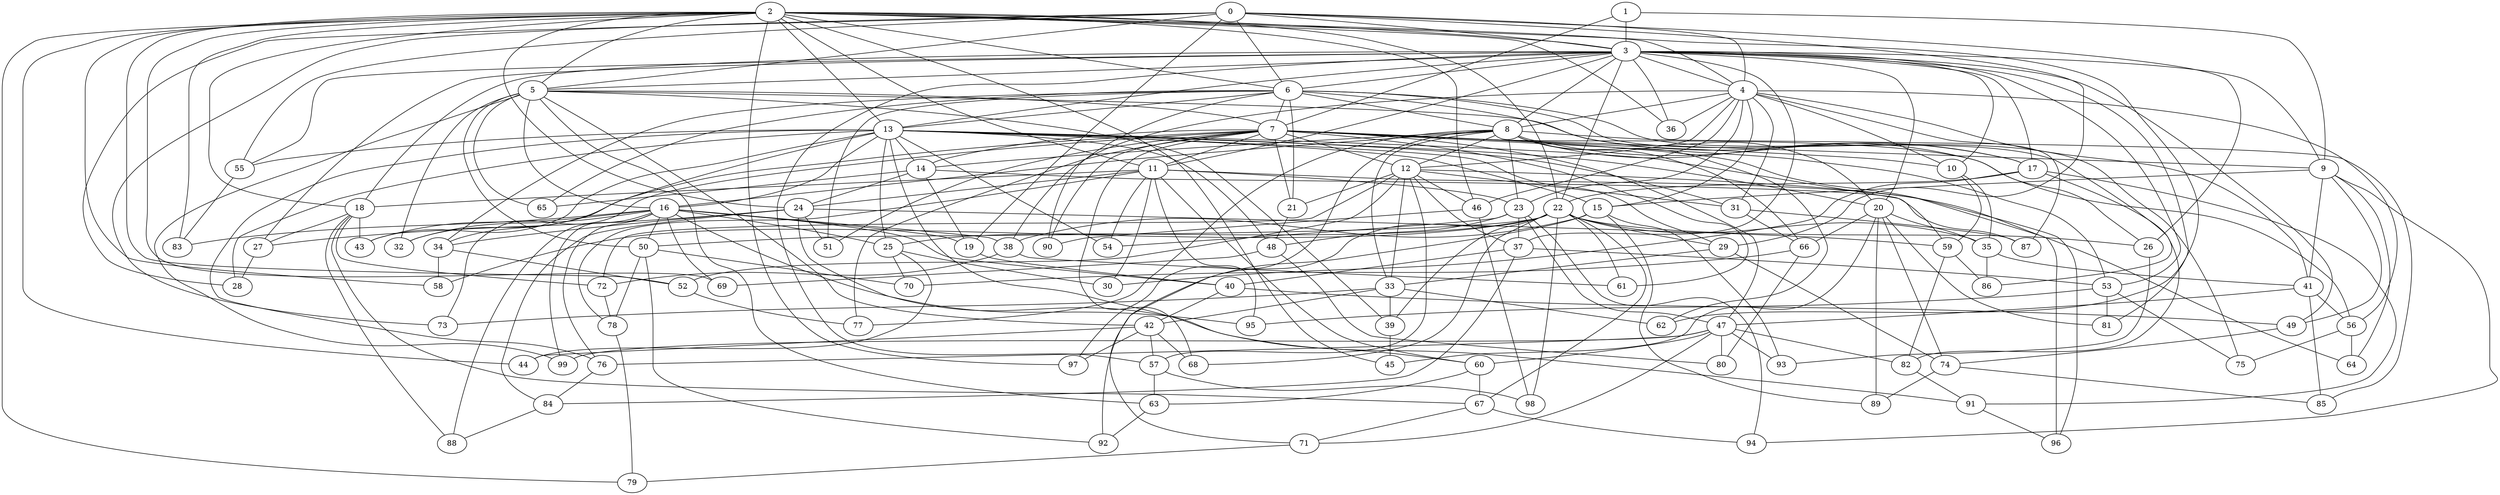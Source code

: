 strict graph "barabasi_albert_graph(100,3)" {
0;
1;
2;
3;
4;
5;
6;
7;
8;
9;
10;
11;
12;
13;
14;
15;
16;
17;
18;
19;
20;
21;
22;
23;
24;
25;
26;
27;
28;
29;
30;
31;
32;
33;
34;
35;
36;
37;
38;
39;
40;
41;
42;
43;
44;
45;
46;
47;
48;
49;
50;
51;
52;
53;
54;
55;
56;
57;
58;
59;
60;
61;
62;
63;
64;
65;
66;
67;
68;
69;
70;
71;
72;
73;
74;
75;
76;
77;
78;
79;
80;
81;
82;
83;
84;
85;
86;
87;
88;
89;
90;
91;
92;
93;
94;
95;
96;
97;
98;
99;
0 -- 3  [is_available=True, prob="0.422640760078"];
0 -- 4  [is_available=True, prob="0.886116770318"];
0 -- 5  [is_available=True, prob="1.0"];
0 -- 6  [is_available=True, prob="0.73757038208"];
0 -- 73  [is_available=True, prob="0.0156659904568"];
0 -- 19  [is_available=True, prob="0.6046282167"];
0 -- 55  [is_available=True, prob="0.624450952866"];
0 -- 26  [is_available=True, prob="0.572033592726"];
0 -- 28  [is_available=True, prob="1.0"];
0 -- 29  [is_available=True, prob="0.964272241471"];
1 -- 9  [is_available=True, prob="0.259762820696"];
1 -- 3  [is_available=True, prob="1.0"];
1 -- 7  [is_available=True, prob="0.324099208003"];
2 -- 97  [is_available=True, prob="1.0"];
2 -- 3  [is_available=True, prob="0.819901089251"];
2 -- 4  [is_available=True, prob="1.0"];
2 -- 5  [is_available=True, prob="0.525898074171"];
2 -- 6  [is_available=True, prob="0.152855499131"];
2 -- 11  [is_available=True, prob="0.67498622844"];
2 -- 44  [is_available=True, prob="0.111969462438"];
2 -- 13  [is_available=True, prob="0.426859573148"];
2 -- 46  [is_available=True, prob="1.0"];
2 -- 45  [is_available=True, prob="1.0"];
2 -- 18  [is_available=True, prob="0.49267730686"];
2 -- 83  [is_available=True, prob="0.326685639722"];
2 -- 52  [is_available=True, prob="0.334927825707"];
2 -- 22  [is_available=True, prob="0.919809994888"];
2 -- 24  [is_available=True, prob="0.155822030441"];
2 -- 36  [is_available=True, prob="0.670983705211"];
2 -- 58  [is_available=True, prob="0.271056718382"];
2 -- 79  [is_available=True, prob="0.431179498878"];
2 -- 62  [is_available=True, prob="0.201554091187"];
2 -- 69  [is_available=True, prob="0.350008035804"];
3 -- 4  [is_available=True, prob="0.0228303770203"];
3 -- 5  [is_available=True, prob="1.0"];
3 -- 6  [is_available=True, prob="1.0"];
3 -- 8  [is_available=True, prob="0.198673270282"];
3 -- 9  [is_available=True, prob="1.0"];
3 -- 10  [is_available=True, prob="1.0"];
3 -- 11  [is_available=True, prob="0.136091474743"];
3 -- 13  [is_available=True, prob="0.989597006704"];
3 -- 17  [is_available=True, prob="1.0"];
3 -- 18  [is_available=True, prob="0.891756209322"];
3 -- 20  [is_available=True, prob="1.0"];
3 -- 22  [is_available=True, prob="0.542508843897"];
3 -- 27  [is_available=True, prob="1.0"];
3 -- 36  [is_available=True, prob="1.0"];
3 -- 37  [is_available=True, prob="0.494126280203"];
3 -- 49  [is_available=True, prob="0.827271964275"];
3 -- 53  [is_available=True, prob="0.102247506143"];
3 -- 55  [is_available=True, prob="0.8884248976"];
3 -- 57  [is_available=True, prob="1.0"];
3 -- 81  [is_available=True, prob="0.752509027992"];
4 -- 36  [is_available=True, prob="0.16566348907"];
4 -- 38  [is_available=True, prob="0.476479129857"];
4 -- 8  [is_available=True, prob="0.262167361124"];
4 -- 41  [is_available=True, prob="0.643665193909"];
4 -- 10  [is_available=True, prob="1.0"];
4 -- 87  [is_available=True, prob="0.379498812398"];
4 -- 12  [is_available=True, prob="1.0"];
4 -- 46  [is_available=True, prob="0.606414971434"];
4 -- 15  [is_available=True, prob="0.373569514226"];
4 -- 23  [is_available=True, prob="1.0"];
4 -- 56  [is_available=True, prob="0.511964811885"];
4 -- 31  [is_available=True, prob="1.0"];
5 -- 32  [is_available=True, prob="0.197430830151"];
5 -- 65  [is_available=True, prob="0.205829504744"];
5 -- 7  [is_available=True, prob="1.0"];
5 -- 42  [is_available=True, prob="0.0428488342766"];
5 -- 39  [is_available=True, prob="0.298841754333"];
5 -- 16  [is_available=True, prob="0.514626646171"];
5 -- 17  [is_available=True, prob="0.104682694992"];
5 -- 50  [is_available=True, prob="1.0"];
5 -- 99  [is_available=True, prob="0.137562810028"];
5 -- 63  [is_available=True, prob="0.213764749992"];
6 -- 65  [is_available=True, prob="0.919937502362"];
6 -- 7  [is_available=True, prob="1.0"];
6 -- 8  [is_available=True, prob="1.0"];
6 -- 75  [is_available=True, prob="0.546055636012"];
6 -- 13  [is_available=True, prob="1.0"];
6 -- 34  [is_available=True, prob="0.865612175512"];
6 -- 51  [is_available=True, prob="0.169936276184"];
6 -- 20  [is_available=True, prob="0.573420847998"];
6 -- 21  [is_available=True, prob="1.0"];
6 -- 86  [is_available=True, prob="0.296107653547"];
6 -- 90  [is_available=True, prob="0.155195616776"];
7 -- 32  [is_available=True, prob="0.418121517712"];
7 -- 68  [is_available=True, prob="0.863739572749"];
7 -- 96  [is_available=True, prob="1.0"];
7 -- 9  [is_available=True, prob="1.0"];
7 -- 10  [is_available=True, prob="0.944095387221"];
7 -- 11  [is_available=True, prob="0.458689325745"];
7 -- 12  [is_available=True, prob="1.0"];
7 -- 77  [is_available=True, prob="0.366353572713"];
7 -- 14  [is_available=True, prob="0.290676974105"];
7 -- 47  [is_available=True, prob="0.446467062895"];
7 -- 51  [is_available=True, prob="0.162484476775"];
7 -- 21  [is_available=True, prob="0.587741429844"];
7 -- 73  [is_available=True, prob="1.0"];
7 -- 56  [is_available=True, prob="0.264536953998"];
7 -- 90  [is_available=True, prob="1.0"];
7 -- 61  [is_available=True, prob="0.77473832678"];
7 -- 53  [is_available=True, prob="0.75312420133"];
8 -- 33  [is_available=True, prob="0.367098601269"];
8 -- 66  [is_available=True, prob="0.843154630892"];
8 -- 97  [is_available=True, prob="1.0"];
8 -- 12  [is_available=True, prob="0.0895742024037"];
8 -- 77  [is_available=True, prob="1.0"];
8 -- 14  [is_available=True, prob="0.116752467523"];
8 -- 16  [is_available=True, prob="0.520568759574"];
8 -- 17  [is_available=True, prob="1.0"];
8 -- 85  [is_available=True, prob="0.654480540505"];
8 -- 23  [is_available=True, prob="1.0"];
8 -- 26  [is_available=True, prob="0.0227774694547"];
8 -- 62  [is_available=True, prob="0.693784276933"];
9 -- 64  [is_available=True, prob="0.128644664267"];
9 -- 41  [is_available=True, prob="0.737103637636"];
9 -- 15  [is_available=True, prob="0.920064279497"];
9 -- 49  [is_available=True, prob="0.974249824358"];
9 -- 94  [is_available=True, prob="0.269082208112"];
10 -- 35  [is_available=True, prob="0.996651573291"];
10 -- 59  [is_available=True, prob="0.748154666794"];
11 -- 64  [is_available=True, prob="0.495147246281"];
11 -- 78  [is_available=True, prob="0.462402026322"];
11 -- 18  [is_available=True, prob="0.13356802861"];
11 -- 54  [is_available=True, prob="0.873675434656"];
11 -- 23  [is_available=True, prob="1.0"];
11 -- 24  [is_available=True, prob="1.0"];
11 -- 60  [is_available=True, prob="0.883187957317"];
11 -- 30  [is_available=True, prob="0.182750932532"];
11 -- 95  [is_available=True, prob="0.0610036846369"];
12 -- 96  [is_available=True, prob="0.21938863075"];
12 -- 33  [is_available=True, prob="0.903316530298"];
12 -- 37  [is_available=True, prob="0.0207143327776"];
12 -- 46  [is_available=True, prob="0.529880604406"];
12 -- 72  [is_available=True, prob="1.0"];
12 -- 52  [is_available=True, prob="0.32118315908"];
12 -- 21  [is_available=True, prob="0.80479193926"];
12 -- 57  [is_available=True, prob="0.622463412169"];
12 -- 31  [is_available=True, prob="0.90908128727"];
13 -- 48  [is_available=True, prob="0.0302679416251"];
13 -- 60  [is_available=True, prob="0.353013188758"];
13 -- 43  [is_available=True, prob="1.0"];
13 -- 76  [is_available=True, prob="0.200629317353"];
13 -- 34  [is_available=True, prob="1.0"];
13 -- 14  [is_available=True, prob="0.724378249774"];
13 -- 15  [is_available=True, prob="0.682788219248"];
13 -- 16  [is_available=True, prob="1.0"];
13 -- 20  [is_available=True, prob="0.290417169054"];
13 -- 54  [is_available=True, prob="1.0"];
13 -- 55  [is_available=True, prob="1.0"];
13 -- 25  [is_available=True, prob="0.270084238627"];
13 -- 59  [is_available=True, prob="1.0"];
13 -- 28  [is_available=True, prob="0.788197359933"];
13 -- 29  [is_available=True, prob="0.769515527492"];
13 -- 31  [is_available=True, prob="0.960788106056"];
14 -- 65  [is_available=True, prob="1.0"];
14 -- 19  [is_available=True, prob="0.0220656767546"];
14 -- 87  [is_available=True, prob="0.83918299469"];
14 -- 24  [is_available=True, prob="0.746075503569"];
15 -- 38  [is_available=True, prob="1.0"];
15 -- 89  [is_available=True, prob="0.804264458284"];
15 -- 92  [is_available=True, prob="1.0"];
15 -- 93  [is_available=True, prob="1.0"];
16 -- 32  [is_available=True, prob="0.698474226227"];
16 -- 83  [is_available=True, prob="0.0922202078164"];
16 -- 99  [is_available=True, prob="0.648705588389"];
16 -- 38  [is_available=True, prob="1.0"];
16 -- 43  [is_available=True, prob="0.880465248269"];
16 -- 76  [is_available=True, prob="1.0"];
16 -- 40  [is_available=True, prob="0.0321019461123"];
16 -- 50  [is_available=True, prob="0.0499186529181"];
16 -- 19  [is_available=True, prob="0.587437599184"];
16 -- 88  [is_available=True, prob="0.974755570456"];
16 -- 25  [is_available=True, prob="0.933323454941"];
16 -- 95  [is_available=True, prob="0.908416752803"];
16 -- 69  [is_available=True, prob="0.465027773974"];
17 -- 82  [is_available=True, prob="1.0"];
17 -- 22  [is_available=True, prob="0.12179336129"];
17 -- 91  [is_available=True, prob="1.0"];
17 -- 30  [is_available=True, prob="0.559665491469"];
18 -- 72  [is_available=True, prob="0.554406235267"];
18 -- 43  [is_available=True, prob="0.327924646851"];
18 -- 67  [is_available=True, prob="1.0"];
18 -- 88  [is_available=True, prob="1.0"];
18 -- 27  [is_available=True, prob="0.84826836766"];
19 -- 40  [is_available=True, prob="0.307433552946"];
20 -- 66  [is_available=True, prob="0.17219012626"];
20 -- 35  [is_available=True, prob="0.976390828445"];
20 -- 74  [is_available=True, prob="0.424069485338"];
20 -- 45  [is_available=True, prob="0.278573843851"];
20 -- 81  [is_available=True, prob="1.0"];
20 -- 89  [is_available=True, prob="1.0"];
21 -- 48  [is_available=True, prob="1.0"];
22 -- 58  [is_available=True, prob="0.24492252711"];
22 -- 68  [is_available=True, prob="0.202765213864"];
22 -- 39  [is_available=True, prob="0.350320442435"];
22 -- 67  [is_available=True, prob="0.519539810563"];
22 -- 98  [is_available=True, prob="0.129537145063"];
22 -- 61  [is_available=True, prob="1.0"];
22 -- 71  [is_available=True, prob="0.317366140444"];
22 -- 50  [is_available=True, prob="1.0"];
22 -- 35  [is_available=True, prob="0.507602844573"];
22 -- 25  [is_available=True, prob="1.0"];
22 -- 26  [is_available=True, prob="0.827008704804"];
22 -- 29  [is_available=True, prob="0.702784844046"];
23 -- 37  [is_available=True, prob="0.26216266186"];
23 -- 47  [is_available=True, prob="0.766231396331"];
23 -- 48  [is_available=True, prob="1.0"];
23 -- 54  [is_available=True, prob="0.57815148142"];
23 -- 94  [is_available=True, prob="1.0"];
24 -- 59  [is_available=True, prob="0.531582164677"];
24 -- 34  [is_available=True, prob="0.127469547302"];
24 -- 91  [is_available=True, prob="0.326117417303"];
24 -- 51  [is_available=True, prob="0.895752441216"];
24 -- 84  [is_available=True, prob="0.0683337022624"];
24 -- 27  [is_available=True, prob="0.65436761528"];
25 -- 70  [is_available=True, prob="0.627082045521"];
25 -- 44  [is_available=True, prob="1.0"];
25 -- 30  [is_available=True, prob="0.88295389889"];
26 -- 93  [is_available=True, prob="0.79007338491"];
27 -- 28  [is_available=True, prob="0.541364897427"];
29 -- 33  [is_available=True, prob="0.294950857091"];
29 -- 74  [is_available=True, prob="0.0347837889426"];
31 -- 66  [is_available=True, prob="0.788296715853"];
31 -- 87  [is_available=True, prob="0.413606774004"];
33 -- 39  [is_available=True, prob="1.0"];
33 -- 73  [is_available=True, prob="0.745437441082"];
33 -- 42  [is_available=True, prob="0.65988769916"];
33 -- 62  [is_available=True, prob="0.757233940502"];
34 -- 58  [is_available=True, prob="1.0"];
34 -- 52  [is_available=True, prob="0.353330591282"];
35 -- 41  [is_available=True, prob="0.340116814375"];
35 -- 86  [is_available=True, prob="0.332149192315"];
37 -- 40  [is_available=True, prob="0.587257633216"];
37 -- 84  [is_available=True, prob="1.0"];
37 -- 53  [is_available=True, prob="0.591047696683"];
38 -- 72  [is_available=True, prob="0.172189482369"];
38 -- 61  [is_available=True, prob="0.614473477835"];
39 -- 45  [is_available=True, prob="0.124434917229"];
40 -- 49  [is_available=True, prob="0.196430599417"];
40 -- 42  [is_available=True, prob="0.606376936828"];
41 -- 47  [is_available=True, prob="1.0"];
41 -- 85  [is_available=True, prob="0.635511875511"];
41 -- 56  [is_available=True, prob="0.963227118723"];
42 -- 68  [is_available=True, prob="0.85769504813"];
42 -- 97  [is_available=True, prob="0.674284403735"];
42 -- 44  [is_available=True, prob="0.7934153263"];
42 -- 57  [is_available=True, prob="1.0"];
46 -- 98  [is_available=True, prob="0.47636638405"];
46 -- 90  [is_available=True, prob="0.00477038204222"];
47 -- 99  [is_available=True, prob="0.997543292521"];
47 -- 71  [is_available=True, prob="0.753720524703"];
47 -- 76  [is_available=True, prob="0.721512618287"];
47 -- 80  [is_available=True, prob="0.388222671539"];
47 -- 82  [is_available=True, prob="1.0"];
47 -- 60  [is_available=True, prob="0.945932558681"];
47 -- 93  [is_available=True, prob="0.0381646920323"];
48 -- 80  [is_available=True, prob="0.506506562736"];
48 -- 69  [is_available=True, prob="1.0"];
49 -- 74  [is_available=True, prob="0.749780545491"];
50 -- 70  [is_available=True, prob="1.0"];
50 -- 78  [is_available=True, prob="1.0"];
50 -- 92  [is_available=True, prob="0.913801000315"];
52 -- 77  [is_available=True, prob="0.292199843991"];
53 -- 75  [is_available=True, prob="0.479325759999"];
53 -- 81  [is_available=True, prob="0.104638827294"];
53 -- 95  [is_available=True, prob="0.162775044258"];
55 -- 83  [is_available=True, prob="0.314247535535"];
56 -- 64  [is_available=True, prob="0.744471305648"];
56 -- 75  [is_available=True, prob="1.0"];
57 -- 98  [is_available=True, prob="0.759502304526"];
57 -- 63  [is_available=True, prob="0.596200363991"];
59 -- 82  [is_available=True, prob="1.0"];
59 -- 86  [is_available=True, prob="1.0"];
60 -- 63  [is_available=True, prob="1.0"];
60 -- 67  [is_available=True, prob="0.99476031184"];
63 -- 92  [is_available=True, prob="0.295123174369"];
66 -- 80  [is_available=True, prob="0.417098106675"];
66 -- 70  [is_available=True, prob="0.674913388939"];
67 -- 94  [is_available=True, prob="1.0"];
67 -- 71  [is_available=True, prob="0.581199943975"];
71 -- 79  [is_available=True, prob="0.839791487189"];
72 -- 78  [is_available=True, prob="0.8202999934"];
74 -- 89  [is_available=True, prob="0.398777577802"];
74 -- 85  [is_available=True, prob="0.932734472187"];
76 -- 84  [is_available=True, prob="1.0"];
78 -- 79  [is_available=True, prob="1.0"];
82 -- 91  [is_available=True, prob="0.189378710357"];
84 -- 88  [is_available=True, prob="0.764513401273"];
91 -- 96  [is_available=True, prob="0.224483512155"];
}
